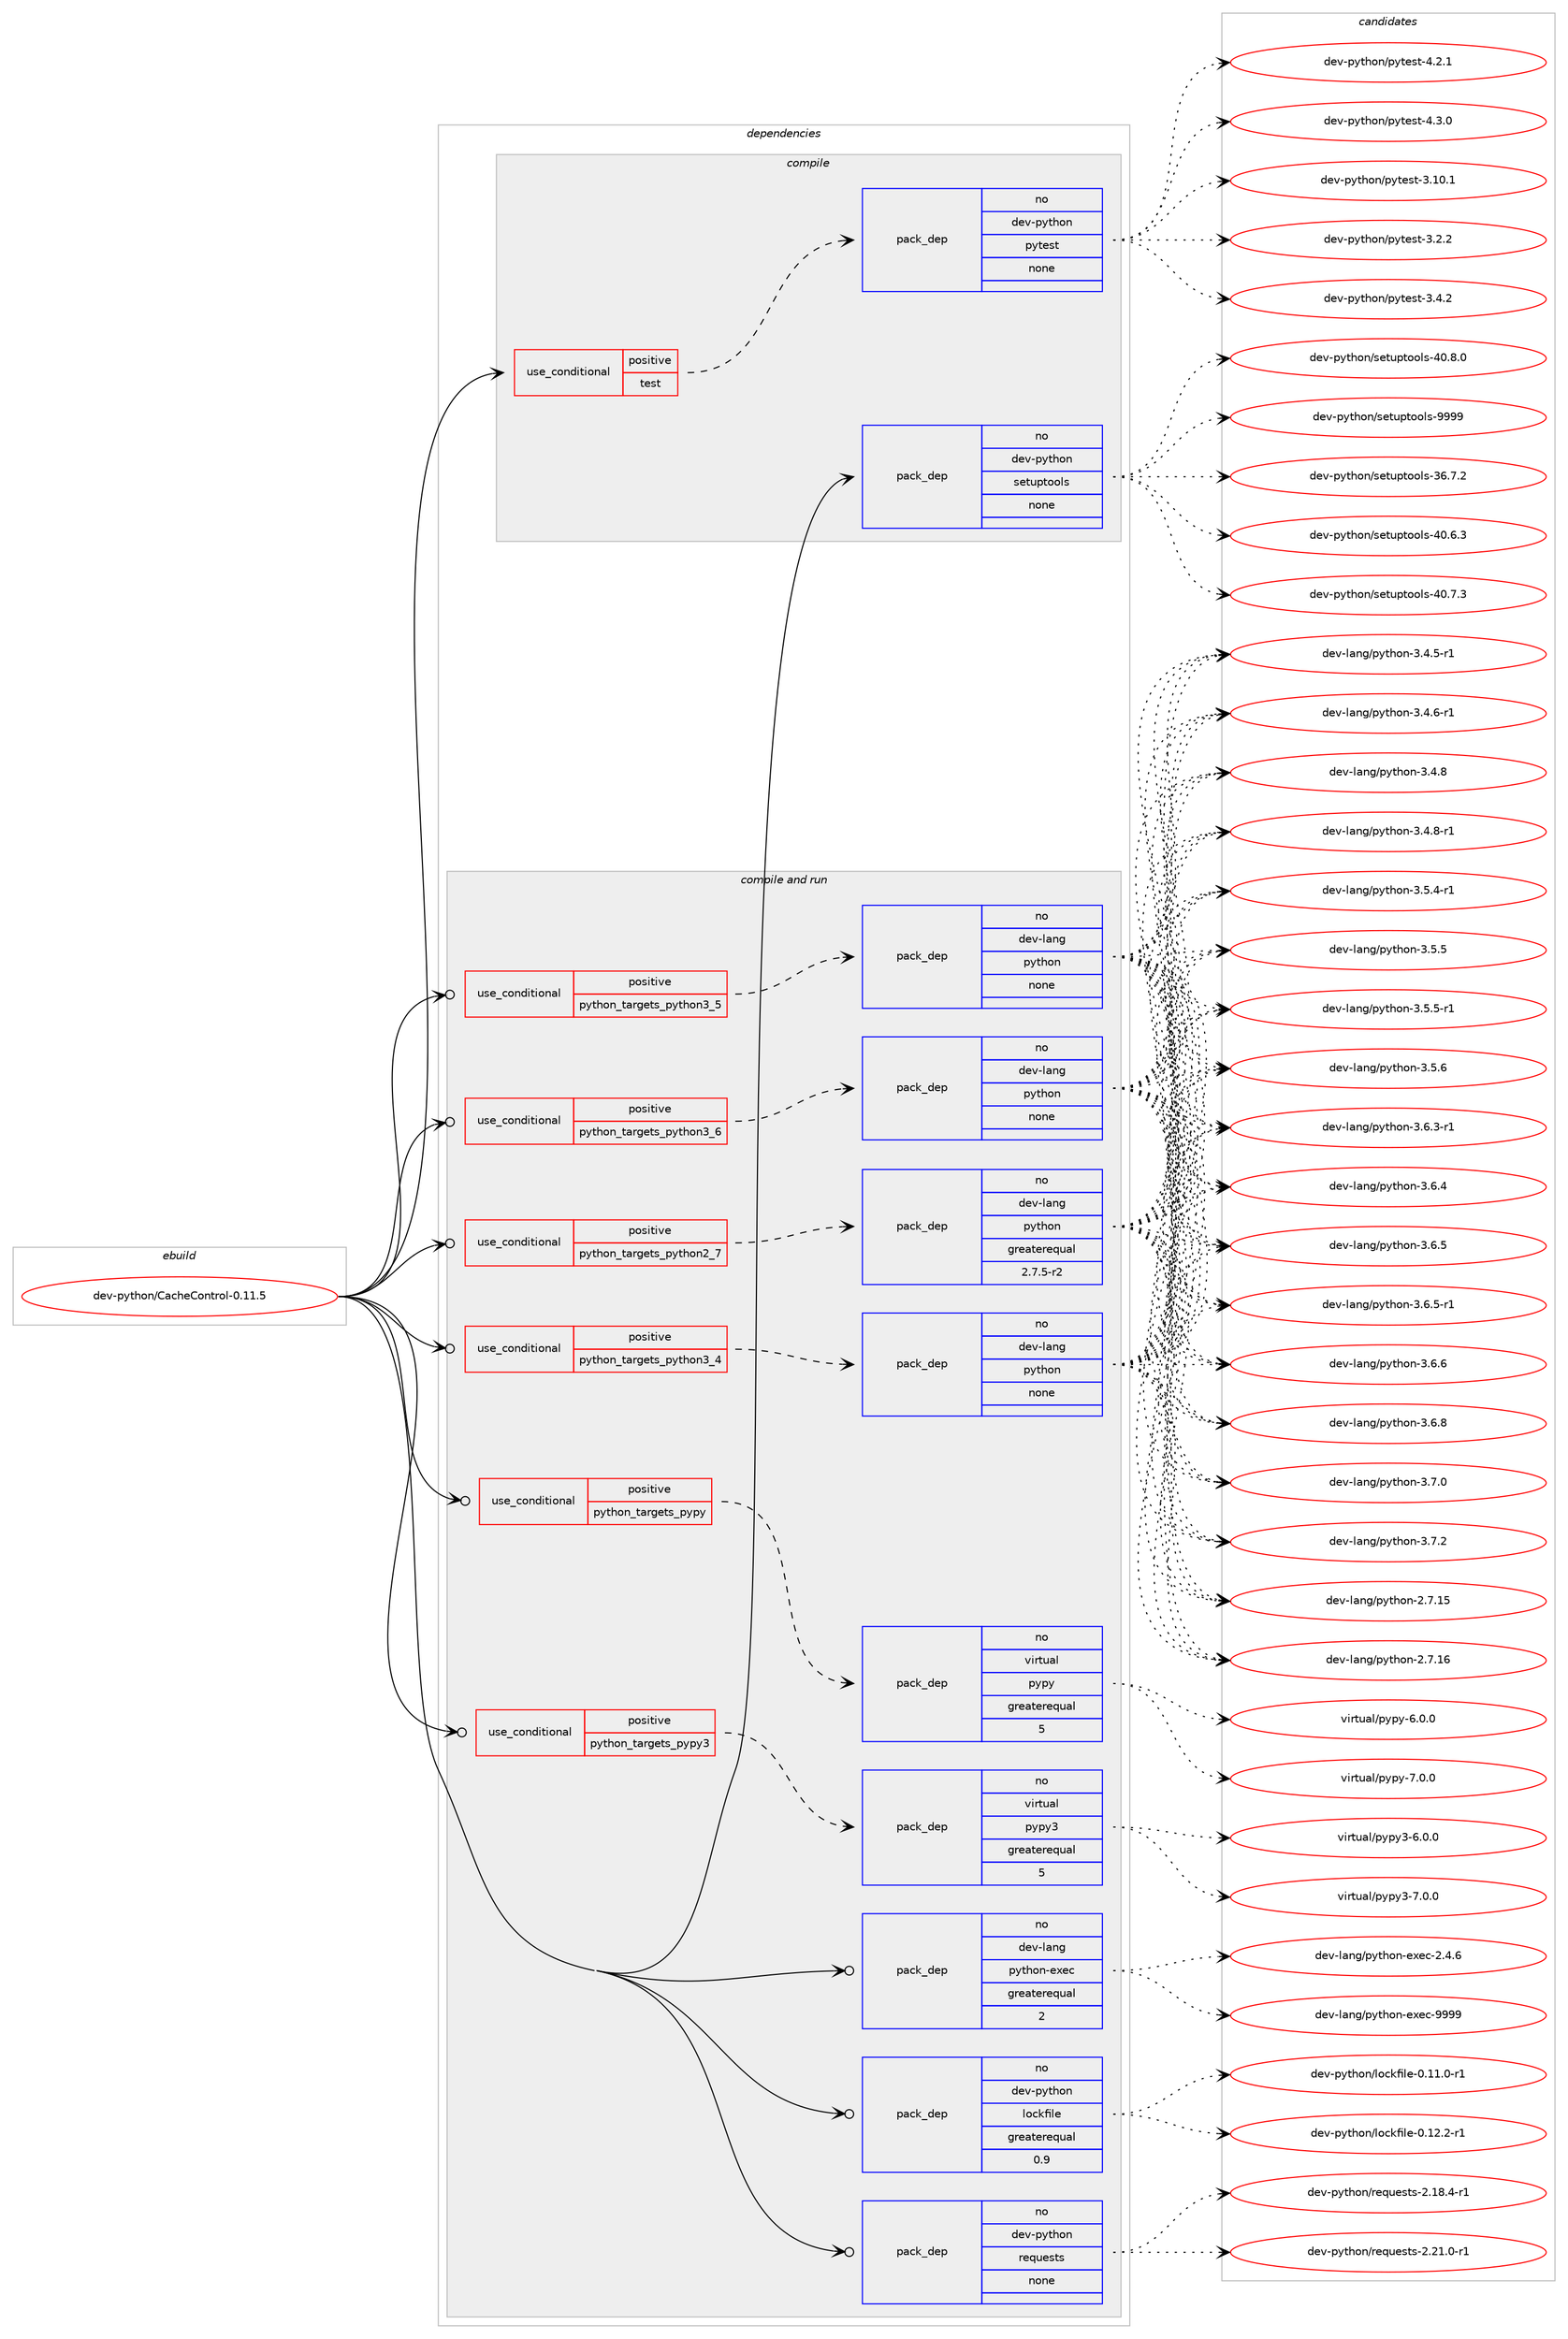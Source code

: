 digraph prolog {

# *************
# Graph options
# *************

newrank=true;
concentrate=true;
compound=true;
graph [rankdir=LR,fontname=Helvetica,fontsize=10,ranksep=1.5];#, ranksep=2.5, nodesep=0.2];
edge  [arrowhead=vee];
node  [fontname=Helvetica,fontsize=10];

# **********
# The ebuild
# **********

subgraph cluster_leftcol {
color=gray;
rank=same;
label=<<i>ebuild</i>>;
id [label="dev-python/CacheControl-0.11.5", color=red, width=4, href="../dev-python/CacheControl-0.11.5.svg"];
}

# ****************
# The dependencies
# ****************

subgraph cluster_midcol {
color=gray;
label=<<i>dependencies</i>>;
subgraph cluster_compile {
fillcolor="#eeeeee";
style=filled;
label=<<i>compile</i>>;
subgraph cond370243 {
dependency1396606 [label=<<TABLE BORDER="0" CELLBORDER="1" CELLSPACING="0" CELLPADDING="4"><TR><TD ROWSPAN="3" CELLPADDING="10">use_conditional</TD></TR><TR><TD>positive</TD></TR><TR><TD>test</TD></TR></TABLE>>, shape=none, color=red];
subgraph pack1003139 {
dependency1396607 [label=<<TABLE BORDER="0" CELLBORDER="1" CELLSPACING="0" CELLPADDING="4" WIDTH="220"><TR><TD ROWSPAN="6" CELLPADDING="30">pack_dep</TD></TR><TR><TD WIDTH="110">no</TD></TR><TR><TD>dev-python</TD></TR><TR><TD>pytest</TD></TR><TR><TD>none</TD></TR><TR><TD></TD></TR></TABLE>>, shape=none, color=blue];
}
dependency1396606:e -> dependency1396607:w [weight=20,style="dashed",arrowhead="vee"];
}
id:e -> dependency1396606:w [weight=20,style="solid",arrowhead="vee"];
subgraph pack1003140 {
dependency1396608 [label=<<TABLE BORDER="0" CELLBORDER="1" CELLSPACING="0" CELLPADDING="4" WIDTH="220"><TR><TD ROWSPAN="6" CELLPADDING="30">pack_dep</TD></TR><TR><TD WIDTH="110">no</TD></TR><TR><TD>dev-python</TD></TR><TR><TD>setuptools</TD></TR><TR><TD>none</TD></TR><TR><TD></TD></TR></TABLE>>, shape=none, color=blue];
}
id:e -> dependency1396608:w [weight=20,style="solid",arrowhead="vee"];
}
subgraph cluster_compileandrun {
fillcolor="#eeeeee";
style=filled;
label=<<i>compile and run</i>>;
subgraph cond370244 {
dependency1396609 [label=<<TABLE BORDER="0" CELLBORDER="1" CELLSPACING="0" CELLPADDING="4"><TR><TD ROWSPAN="3" CELLPADDING="10">use_conditional</TD></TR><TR><TD>positive</TD></TR><TR><TD>python_targets_pypy</TD></TR></TABLE>>, shape=none, color=red];
subgraph pack1003141 {
dependency1396610 [label=<<TABLE BORDER="0" CELLBORDER="1" CELLSPACING="0" CELLPADDING="4" WIDTH="220"><TR><TD ROWSPAN="6" CELLPADDING="30">pack_dep</TD></TR><TR><TD WIDTH="110">no</TD></TR><TR><TD>virtual</TD></TR><TR><TD>pypy</TD></TR><TR><TD>greaterequal</TD></TR><TR><TD>5</TD></TR></TABLE>>, shape=none, color=blue];
}
dependency1396609:e -> dependency1396610:w [weight=20,style="dashed",arrowhead="vee"];
}
id:e -> dependency1396609:w [weight=20,style="solid",arrowhead="odotvee"];
subgraph cond370245 {
dependency1396611 [label=<<TABLE BORDER="0" CELLBORDER="1" CELLSPACING="0" CELLPADDING="4"><TR><TD ROWSPAN="3" CELLPADDING="10">use_conditional</TD></TR><TR><TD>positive</TD></TR><TR><TD>python_targets_pypy3</TD></TR></TABLE>>, shape=none, color=red];
subgraph pack1003142 {
dependency1396612 [label=<<TABLE BORDER="0" CELLBORDER="1" CELLSPACING="0" CELLPADDING="4" WIDTH="220"><TR><TD ROWSPAN="6" CELLPADDING="30">pack_dep</TD></TR><TR><TD WIDTH="110">no</TD></TR><TR><TD>virtual</TD></TR><TR><TD>pypy3</TD></TR><TR><TD>greaterequal</TD></TR><TR><TD>5</TD></TR></TABLE>>, shape=none, color=blue];
}
dependency1396611:e -> dependency1396612:w [weight=20,style="dashed",arrowhead="vee"];
}
id:e -> dependency1396611:w [weight=20,style="solid",arrowhead="odotvee"];
subgraph cond370246 {
dependency1396613 [label=<<TABLE BORDER="0" CELLBORDER="1" CELLSPACING="0" CELLPADDING="4"><TR><TD ROWSPAN="3" CELLPADDING="10">use_conditional</TD></TR><TR><TD>positive</TD></TR><TR><TD>python_targets_python2_7</TD></TR></TABLE>>, shape=none, color=red];
subgraph pack1003143 {
dependency1396614 [label=<<TABLE BORDER="0" CELLBORDER="1" CELLSPACING="0" CELLPADDING="4" WIDTH="220"><TR><TD ROWSPAN="6" CELLPADDING="30">pack_dep</TD></TR><TR><TD WIDTH="110">no</TD></TR><TR><TD>dev-lang</TD></TR><TR><TD>python</TD></TR><TR><TD>greaterequal</TD></TR><TR><TD>2.7.5-r2</TD></TR></TABLE>>, shape=none, color=blue];
}
dependency1396613:e -> dependency1396614:w [weight=20,style="dashed",arrowhead="vee"];
}
id:e -> dependency1396613:w [weight=20,style="solid",arrowhead="odotvee"];
subgraph cond370247 {
dependency1396615 [label=<<TABLE BORDER="0" CELLBORDER="1" CELLSPACING="0" CELLPADDING="4"><TR><TD ROWSPAN="3" CELLPADDING="10">use_conditional</TD></TR><TR><TD>positive</TD></TR><TR><TD>python_targets_python3_4</TD></TR></TABLE>>, shape=none, color=red];
subgraph pack1003144 {
dependency1396616 [label=<<TABLE BORDER="0" CELLBORDER="1" CELLSPACING="0" CELLPADDING="4" WIDTH="220"><TR><TD ROWSPAN="6" CELLPADDING="30">pack_dep</TD></TR><TR><TD WIDTH="110">no</TD></TR><TR><TD>dev-lang</TD></TR><TR><TD>python</TD></TR><TR><TD>none</TD></TR><TR><TD></TD></TR></TABLE>>, shape=none, color=blue];
}
dependency1396615:e -> dependency1396616:w [weight=20,style="dashed",arrowhead="vee"];
}
id:e -> dependency1396615:w [weight=20,style="solid",arrowhead="odotvee"];
subgraph cond370248 {
dependency1396617 [label=<<TABLE BORDER="0" CELLBORDER="1" CELLSPACING="0" CELLPADDING="4"><TR><TD ROWSPAN="3" CELLPADDING="10">use_conditional</TD></TR><TR><TD>positive</TD></TR><TR><TD>python_targets_python3_5</TD></TR></TABLE>>, shape=none, color=red];
subgraph pack1003145 {
dependency1396618 [label=<<TABLE BORDER="0" CELLBORDER="1" CELLSPACING="0" CELLPADDING="4" WIDTH="220"><TR><TD ROWSPAN="6" CELLPADDING="30">pack_dep</TD></TR><TR><TD WIDTH="110">no</TD></TR><TR><TD>dev-lang</TD></TR><TR><TD>python</TD></TR><TR><TD>none</TD></TR><TR><TD></TD></TR></TABLE>>, shape=none, color=blue];
}
dependency1396617:e -> dependency1396618:w [weight=20,style="dashed",arrowhead="vee"];
}
id:e -> dependency1396617:w [weight=20,style="solid",arrowhead="odotvee"];
subgraph cond370249 {
dependency1396619 [label=<<TABLE BORDER="0" CELLBORDER="1" CELLSPACING="0" CELLPADDING="4"><TR><TD ROWSPAN="3" CELLPADDING="10">use_conditional</TD></TR><TR><TD>positive</TD></TR><TR><TD>python_targets_python3_6</TD></TR></TABLE>>, shape=none, color=red];
subgraph pack1003146 {
dependency1396620 [label=<<TABLE BORDER="0" CELLBORDER="1" CELLSPACING="0" CELLPADDING="4" WIDTH="220"><TR><TD ROWSPAN="6" CELLPADDING="30">pack_dep</TD></TR><TR><TD WIDTH="110">no</TD></TR><TR><TD>dev-lang</TD></TR><TR><TD>python</TD></TR><TR><TD>none</TD></TR><TR><TD></TD></TR></TABLE>>, shape=none, color=blue];
}
dependency1396619:e -> dependency1396620:w [weight=20,style="dashed",arrowhead="vee"];
}
id:e -> dependency1396619:w [weight=20,style="solid",arrowhead="odotvee"];
subgraph pack1003147 {
dependency1396621 [label=<<TABLE BORDER="0" CELLBORDER="1" CELLSPACING="0" CELLPADDING="4" WIDTH="220"><TR><TD ROWSPAN="6" CELLPADDING="30">pack_dep</TD></TR><TR><TD WIDTH="110">no</TD></TR><TR><TD>dev-lang</TD></TR><TR><TD>python-exec</TD></TR><TR><TD>greaterequal</TD></TR><TR><TD>2</TD></TR></TABLE>>, shape=none, color=blue];
}
id:e -> dependency1396621:w [weight=20,style="solid",arrowhead="odotvee"];
subgraph pack1003148 {
dependency1396622 [label=<<TABLE BORDER="0" CELLBORDER="1" CELLSPACING="0" CELLPADDING="4" WIDTH="220"><TR><TD ROWSPAN="6" CELLPADDING="30">pack_dep</TD></TR><TR><TD WIDTH="110">no</TD></TR><TR><TD>dev-python</TD></TR><TR><TD>lockfile</TD></TR><TR><TD>greaterequal</TD></TR><TR><TD>0.9</TD></TR></TABLE>>, shape=none, color=blue];
}
id:e -> dependency1396622:w [weight=20,style="solid",arrowhead="odotvee"];
subgraph pack1003149 {
dependency1396623 [label=<<TABLE BORDER="0" CELLBORDER="1" CELLSPACING="0" CELLPADDING="4" WIDTH="220"><TR><TD ROWSPAN="6" CELLPADDING="30">pack_dep</TD></TR><TR><TD WIDTH="110">no</TD></TR><TR><TD>dev-python</TD></TR><TR><TD>requests</TD></TR><TR><TD>none</TD></TR><TR><TD></TD></TR></TABLE>>, shape=none, color=blue];
}
id:e -> dependency1396623:w [weight=20,style="solid",arrowhead="odotvee"];
}
subgraph cluster_run {
fillcolor="#eeeeee";
style=filled;
label=<<i>run</i>>;
}
}

# **************
# The candidates
# **************

subgraph cluster_choices {
rank=same;
color=gray;
label=<<i>candidates</i>>;

subgraph choice1003139 {
color=black;
nodesep=1;
choice100101118451121211161041111104711212111610111511645514649484649 [label="dev-python/pytest-3.10.1", color=red, width=4,href="../dev-python/pytest-3.10.1.svg"];
choice1001011184511212111610411111047112121116101115116455146504650 [label="dev-python/pytest-3.2.2", color=red, width=4,href="../dev-python/pytest-3.2.2.svg"];
choice1001011184511212111610411111047112121116101115116455146524650 [label="dev-python/pytest-3.4.2", color=red, width=4,href="../dev-python/pytest-3.4.2.svg"];
choice1001011184511212111610411111047112121116101115116455246504649 [label="dev-python/pytest-4.2.1", color=red, width=4,href="../dev-python/pytest-4.2.1.svg"];
choice1001011184511212111610411111047112121116101115116455246514648 [label="dev-python/pytest-4.3.0", color=red, width=4,href="../dev-python/pytest-4.3.0.svg"];
dependency1396607:e -> choice100101118451121211161041111104711212111610111511645514649484649:w [style=dotted,weight="100"];
dependency1396607:e -> choice1001011184511212111610411111047112121116101115116455146504650:w [style=dotted,weight="100"];
dependency1396607:e -> choice1001011184511212111610411111047112121116101115116455146524650:w [style=dotted,weight="100"];
dependency1396607:e -> choice1001011184511212111610411111047112121116101115116455246504649:w [style=dotted,weight="100"];
dependency1396607:e -> choice1001011184511212111610411111047112121116101115116455246514648:w [style=dotted,weight="100"];
}
subgraph choice1003140 {
color=black;
nodesep=1;
choice100101118451121211161041111104711510111611711211611111110811545515446554650 [label="dev-python/setuptools-36.7.2", color=red, width=4,href="../dev-python/setuptools-36.7.2.svg"];
choice100101118451121211161041111104711510111611711211611111110811545524846544651 [label="dev-python/setuptools-40.6.3", color=red, width=4,href="../dev-python/setuptools-40.6.3.svg"];
choice100101118451121211161041111104711510111611711211611111110811545524846554651 [label="dev-python/setuptools-40.7.3", color=red, width=4,href="../dev-python/setuptools-40.7.3.svg"];
choice100101118451121211161041111104711510111611711211611111110811545524846564648 [label="dev-python/setuptools-40.8.0", color=red, width=4,href="../dev-python/setuptools-40.8.0.svg"];
choice10010111845112121116104111110471151011161171121161111111081154557575757 [label="dev-python/setuptools-9999", color=red, width=4,href="../dev-python/setuptools-9999.svg"];
dependency1396608:e -> choice100101118451121211161041111104711510111611711211611111110811545515446554650:w [style=dotted,weight="100"];
dependency1396608:e -> choice100101118451121211161041111104711510111611711211611111110811545524846544651:w [style=dotted,weight="100"];
dependency1396608:e -> choice100101118451121211161041111104711510111611711211611111110811545524846554651:w [style=dotted,weight="100"];
dependency1396608:e -> choice100101118451121211161041111104711510111611711211611111110811545524846564648:w [style=dotted,weight="100"];
dependency1396608:e -> choice10010111845112121116104111110471151011161171121161111111081154557575757:w [style=dotted,weight="100"];
}
subgraph choice1003141 {
color=black;
nodesep=1;
choice1181051141161179710847112121112121455446484648 [label="virtual/pypy-6.0.0", color=red, width=4,href="../virtual/pypy-6.0.0.svg"];
choice1181051141161179710847112121112121455546484648 [label="virtual/pypy-7.0.0", color=red, width=4,href="../virtual/pypy-7.0.0.svg"];
dependency1396610:e -> choice1181051141161179710847112121112121455446484648:w [style=dotted,weight="100"];
dependency1396610:e -> choice1181051141161179710847112121112121455546484648:w [style=dotted,weight="100"];
}
subgraph choice1003142 {
color=black;
nodesep=1;
choice118105114116117971084711212111212151455446484648 [label="virtual/pypy3-6.0.0", color=red, width=4,href="../virtual/pypy3-6.0.0.svg"];
choice118105114116117971084711212111212151455546484648 [label="virtual/pypy3-7.0.0", color=red, width=4,href="../virtual/pypy3-7.0.0.svg"];
dependency1396612:e -> choice118105114116117971084711212111212151455446484648:w [style=dotted,weight="100"];
dependency1396612:e -> choice118105114116117971084711212111212151455546484648:w [style=dotted,weight="100"];
}
subgraph choice1003143 {
color=black;
nodesep=1;
choice10010111845108971101034711212111610411111045504655464953 [label="dev-lang/python-2.7.15", color=red, width=4,href="../dev-lang/python-2.7.15.svg"];
choice10010111845108971101034711212111610411111045504655464954 [label="dev-lang/python-2.7.16", color=red, width=4,href="../dev-lang/python-2.7.16.svg"];
choice1001011184510897110103471121211161041111104551465246534511449 [label="dev-lang/python-3.4.5-r1", color=red, width=4,href="../dev-lang/python-3.4.5-r1.svg"];
choice1001011184510897110103471121211161041111104551465246544511449 [label="dev-lang/python-3.4.6-r1", color=red, width=4,href="../dev-lang/python-3.4.6-r1.svg"];
choice100101118451089711010347112121116104111110455146524656 [label="dev-lang/python-3.4.8", color=red, width=4,href="../dev-lang/python-3.4.8.svg"];
choice1001011184510897110103471121211161041111104551465246564511449 [label="dev-lang/python-3.4.8-r1", color=red, width=4,href="../dev-lang/python-3.4.8-r1.svg"];
choice1001011184510897110103471121211161041111104551465346524511449 [label="dev-lang/python-3.5.4-r1", color=red, width=4,href="../dev-lang/python-3.5.4-r1.svg"];
choice100101118451089711010347112121116104111110455146534653 [label="dev-lang/python-3.5.5", color=red, width=4,href="../dev-lang/python-3.5.5.svg"];
choice1001011184510897110103471121211161041111104551465346534511449 [label="dev-lang/python-3.5.5-r1", color=red, width=4,href="../dev-lang/python-3.5.5-r1.svg"];
choice100101118451089711010347112121116104111110455146534654 [label="dev-lang/python-3.5.6", color=red, width=4,href="../dev-lang/python-3.5.6.svg"];
choice1001011184510897110103471121211161041111104551465446514511449 [label="dev-lang/python-3.6.3-r1", color=red, width=4,href="../dev-lang/python-3.6.3-r1.svg"];
choice100101118451089711010347112121116104111110455146544652 [label="dev-lang/python-3.6.4", color=red, width=4,href="../dev-lang/python-3.6.4.svg"];
choice100101118451089711010347112121116104111110455146544653 [label="dev-lang/python-3.6.5", color=red, width=4,href="../dev-lang/python-3.6.5.svg"];
choice1001011184510897110103471121211161041111104551465446534511449 [label="dev-lang/python-3.6.5-r1", color=red, width=4,href="../dev-lang/python-3.6.5-r1.svg"];
choice100101118451089711010347112121116104111110455146544654 [label="dev-lang/python-3.6.6", color=red, width=4,href="../dev-lang/python-3.6.6.svg"];
choice100101118451089711010347112121116104111110455146544656 [label="dev-lang/python-3.6.8", color=red, width=4,href="../dev-lang/python-3.6.8.svg"];
choice100101118451089711010347112121116104111110455146554648 [label="dev-lang/python-3.7.0", color=red, width=4,href="../dev-lang/python-3.7.0.svg"];
choice100101118451089711010347112121116104111110455146554650 [label="dev-lang/python-3.7.2", color=red, width=4,href="../dev-lang/python-3.7.2.svg"];
dependency1396614:e -> choice10010111845108971101034711212111610411111045504655464953:w [style=dotted,weight="100"];
dependency1396614:e -> choice10010111845108971101034711212111610411111045504655464954:w [style=dotted,weight="100"];
dependency1396614:e -> choice1001011184510897110103471121211161041111104551465246534511449:w [style=dotted,weight="100"];
dependency1396614:e -> choice1001011184510897110103471121211161041111104551465246544511449:w [style=dotted,weight="100"];
dependency1396614:e -> choice100101118451089711010347112121116104111110455146524656:w [style=dotted,weight="100"];
dependency1396614:e -> choice1001011184510897110103471121211161041111104551465246564511449:w [style=dotted,weight="100"];
dependency1396614:e -> choice1001011184510897110103471121211161041111104551465346524511449:w [style=dotted,weight="100"];
dependency1396614:e -> choice100101118451089711010347112121116104111110455146534653:w [style=dotted,weight="100"];
dependency1396614:e -> choice1001011184510897110103471121211161041111104551465346534511449:w [style=dotted,weight="100"];
dependency1396614:e -> choice100101118451089711010347112121116104111110455146534654:w [style=dotted,weight="100"];
dependency1396614:e -> choice1001011184510897110103471121211161041111104551465446514511449:w [style=dotted,weight="100"];
dependency1396614:e -> choice100101118451089711010347112121116104111110455146544652:w [style=dotted,weight="100"];
dependency1396614:e -> choice100101118451089711010347112121116104111110455146544653:w [style=dotted,weight="100"];
dependency1396614:e -> choice1001011184510897110103471121211161041111104551465446534511449:w [style=dotted,weight="100"];
dependency1396614:e -> choice100101118451089711010347112121116104111110455146544654:w [style=dotted,weight="100"];
dependency1396614:e -> choice100101118451089711010347112121116104111110455146544656:w [style=dotted,weight="100"];
dependency1396614:e -> choice100101118451089711010347112121116104111110455146554648:w [style=dotted,weight="100"];
dependency1396614:e -> choice100101118451089711010347112121116104111110455146554650:w [style=dotted,weight="100"];
}
subgraph choice1003144 {
color=black;
nodesep=1;
choice10010111845108971101034711212111610411111045504655464953 [label="dev-lang/python-2.7.15", color=red, width=4,href="../dev-lang/python-2.7.15.svg"];
choice10010111845108971101034711212111610411111045504655464954 [label="dev-lang/python-2.7.16", color=red, width=4,href="../dev-lang/python-2.7.16.svg"];
choice1001011184510897110103471121211161041111104551465246534511449 [label="dev-lang/python-3.4.5-r1", color=red, width=4,href="../dev-lang/python-3.4.5-r1.svg"];
choice1001011184510897110103471121211161041111104551465246544511449 [label="dev-lang/python-3.4.6-r1", color=red, width=4,href="../dev-lang/python-3.4.6-r1.svg"];
choice100101118451089711010347112121116104111110455146524656 [label="dev-lang/python-3.4.8", color=red, width=4,href="../dev-lang/python-3.4.8.svg"];
choice1001011184510897110103471121211161041111104551465246564511449 [label="dev-lang/python-3.4.8-r1", color=red, width=4,href="../dev-lang/python-3.4.8-r1.svg"];
choice1001011184510897110103471121211161041111104551465346524511449 [label="dev-lang/python-3.5.4-r1", color=red, width=4,href="../dev-lang/python-3.5.4-r1.svg"];
choice100101118451089711010347112121116104111110455146534653 [label="dev-lang/python-3.5.5", color=red, width=4,href="../dev-lang/python-3.5.5.svg"];
choice1001011184510897110103471121211161041111104551465346534511449 [label="dev-lang/python-3.5.5-r1", color=red, width=4,href="../dev-lang/python-3.5.5-r1.svg"];
choice100101118451089711010347112121116104111110455146534654 [label="dev-lang/python-3.5.6", color=red, width=4,href="../dev-lang/python-3.5.6.svg"];
choice1001011184510897110103471121211161041111104551465446514511449 [label="dev-lang/python-3.6.3-r1", color=red, width=4,href="../dev-lang/python-3.6.3-r1.svg"];
choice100101118451089711010347112121116104111110455146544652 [label="dev-lang/python-3.6.4", color=red, width=4,href="../dev-lang/python-3.6.4.svg"];
choice100101118451089711010347112121116104111110455146544653 [label="dev-lang/python-3.6.5", color=red, width=4,href="../dev-lang/python-3.6.5.svg"];
choice1001011184510897110103471121211161041111104551465446534511449 [label="dev-lang/python-3.6.5-r1", color=red, width=4,href="../dev-lang/python-3.6.5-r1.svg"];
choice100101118451089711010347112121116104111110455146544654 [label="dev-lang/python-3.6.6", color=red, width=4,href="../dev-lang/python-3.6.6.svg"];
choice100101118451089711010347112121116104111110455146544656 [label="dev-lang/python-3.6.8", color=red, width=4,href="../dev-lang/python-3.6.8.svg"];
choice100101118451089711010347112121116104111110455146554648 [label="dev-lang/python-3.7.0", color=red, width=4,href="../dev-lang/python-3.7.0.svg"];
choice100101118451089711010347112121116104111110455146554650 [label="dev-lang/python-3.7.2", color=red, width=4,href="../dev-lang/python-3.7.2.svg"];
dependency1396616:e -> choice10010111845108971101034711212111610411111045504655464953:w [style=dotted,weight="100"];
dependency1396616:e -> choice10010111845108971101034711212111610411111045504655464954:w [style=dotted,weight="100"];
dependency1396616:e -> choice1001011184510897110103471121211161041111104551465246534511449:w [style=dotted,weight="100"];
dependency1396616:e -> choice1001011184510897110103471121211161041111104551465246544511449:w [style=dotted,weight="100"];
dependency1396616:e -> choice100101118451089711010347112121116104111110455146524656:w [style=dotted,weight="100"];
dependency1396616:e -> choice1001011184510897110103471121211161041111104551465246564511449:w [style=dotted,weight="100"];
dependency1396616:e -> choice1001011184510897110103471121211161041111104551465346524511449:w [style=dotted,weight="100"];
dependency1396616:e -> choice100101118451089711010347112121116104111110455146534653:w [style=dotted,weight="100"];
dependency1396616:e -> choice1001011184510897110103471121211161041111104551465346534511449:w [style=dotted,weight="100"];
dependency1396616:e -> choice100101118451089711010347112121116104111110455146534654:w [style=dotted,weight="100"];
dependency1396616:e -> choice1001011184510897110103471121211161041111104551465446514511449:w [style=dotted,weight="100"];
dependency1396616:e -> choice100101118451089711010347112121116104111110455146544652:w [style=dotted,weight="100"];
dependency1396616:e -> choice100101118451089711010347112121116104111110455146544653:w [style=dotted,weight="100"];
dependency1396616:e -> choice1001011184510897110103471121211161041111104551465446534511449:w [style=dotted,weight="100"];
dependency1396616:e -> choice100101118451089711010347112121116104111110455146544654:w [style=dotted,weight="100"];
dependency1396616:e -> choice100101118451089711010347112121116104111110455146544656:w [style=dotted,weight="100"];
dependency1396616:e -> choice100101118451089711010347112121116104111110455146554648:w [style=dotted,weight="100"];
dependency1396616:e -> choice100101118451089711010347112121116104111110455146554650:w [style=dotted,weight="100"];
}
subgraph choice1003145 {
color=black;
nodesep=1;
choice10010111845108971101034711212111610411111045504655464953 [label="dev-lang/python-2.7.15", color=red, width=4,href="../dev-lang/python-2.7.15.svg"];
choice10010111845108971101034711212111610411111045504655464954 [label="dev-lang/python-2.7.16", color=red, width=4,href="../dev-lang/python-2.7.16.svg"];
choice1001011184510897110103471121211161041111104551465246534511449 [label="dev-lang/python-3.4.5-r1", color=red, width=4,href="../dev-lang/python-3.4.5-r1.svg"];
choice1001011184510897110103471121211161041111104551465246544511449 [label="dev-lang/python-3.4.6-r1", color=red, width=4,href="../dev-lang/python-3.4.6-r1.svg"];
choice100101118451089711010347112121116104111110455146524656 [label="dev-lang/python-3.4.8", color=red, width=4,href="../dev-lang/python-3.4.8.svg"];
choice1001011184510897110103471121211161041111104551465246564511449 [label="dev-lang/python-3.4.8-r1", color=red, width=4,href="../dev-lang/python-3.4.8-r1.svg"];
choice1001011184510897110103471121211161041111104551465346524511449 [label="dev-lang/python-3.5.4-r1", color=red, width=4,href="../dev-lang/python-3.5.4-r1.svg"];
choice100101118451089711010347112121116104111110455146534653 [label="dev-lang/python-3.5.5", color=red, width=4,href="../dev-lang/python-3.5.5.svg"];
choice1001011184510897110103471121211161041111104551465346534511449 [label="dev-lang/python-3.5.5-r1", color=red, width=4,href="../dev-lang/python-3.5.5-r1.svg"];
choice100101118451089711010347112121116104111110455146534654 [label="dev-lang/python-3.5.6", color=red, width=4,href="../dev-lang/python-3.5.6.svg"];
choice1001011184510897110103471121211161041111104551465446514511449 [label="dev-lang/python-3.6.3-r1", color=red, width=4,href="../dev-lang/python-3.6.3-r1.svg"];
choice100101118451089711010347112121116104111110455146544652 [label="dev-lang/python-3.6.4", color=red, width=4,href="../dev-lang/python-3.6.4.svg"];
choice100101118451089711010347112121116104111110455146544653 [label="dev-lang/python-3.6.5", color=red, width=4,href="../dev-lang/python-3.6.5.svg"];
choice1001011184510897110103471121211161041111104551465446534511449 [label="dev-lang/python-3.6.5-r1", color=red, width=4,href="../dev-lang/python-3.6.5-r1.svg"];
choice100101118451089711010347112121116104111110455146544654 [label="dev-lang/python-3.6.6", color=red, width=4,href="../dev-lang/python-3.6.6.svg"];
choice100101118451089711010347112121116104111110455146544656 [label="dev-lang/python-3.6.8", color=red, width=4,href="../dev-lang/python-3.6.8.svg"];
choice100101118451089711010347112121116104111110455146554648 [label="dev-lang/python-3.7.0", color=red, width=4,href="../dev-lang/python-3.7.0.svg"];
choice100101118451089711010347112121116104111110455146554650 [label="dev-lang/python-3.7.2", color=red, width=4,href="../dev-lang/python-3.7.2.svg"];
dependency1396618:e -> choice10010111845108971101034711212111610411111045504655464953:w [style=dotted,weight="100"];
dependency1396618:e -> choice10010111845108971101034711212111610411111045504655464954:w [style=dotted,weight="100"];
dependency1396618:e -> choice1001011184510897110103471121211161041111104551465246534511449:w [style=dotted,weight="100"];
dependency1396618:e -> choice1001011184510897110103471121211161041111104551465246544511449:w [style=dotted,weight="100"];
dependency1396618:e -> choice100101118451089711010347112121116104111110455146524656:w [style=dotted,weight="100"];
dependency1396618:e -> choice1001011184510897110103471121211161041111104551465246564511449:w [style=dotted,weight="100"];
dependency1396618:e -> choice1001011184510897110103471121211161041111104551465346524511449:w [style=dotted,weight="100"];
dependency1396618:e -> choice100101118451089711010347112121116104111110455146534653:w [style=dotted,weight="100"];
dependency1396618:e -> choice1001011184510897110103471121211161041111104551465346534511449:w [style=dotted,weight="100"];
dependency1396618:e -> choice100101118451089711010347112121116104111110455146534654:w [style=dotted,weight="100"];
dependency1396618:e -> choice1001011184510897110103471121211161041111104551465446514511449:w [style=dotted,weight="100"];
dependency1396618:e -> choice100101118451089711010347112121116104111110455146544652:w [style=dotted,weight="100"];
dependency1396618:e -> choice100101118451089711010347112121116104111110455146544653:w [style=dotted,weight="100"];
dependency1396618:e -> choice1001011184510897110103471121211161041111104551465446534511449:w [style=dotted,weight="100"];
dependency1396618:e -> choice100101118451089711010347112121116104111110455146544654:w [style=dotted,weight="100"];
dependency1396618:e -> choice100101118451089711010347112121116104111110455146544656:w [style=dotted,weight="100"];
dependency1396618:e -> choice100101118451089711010347112121116104111110455146554648:w [style=dotted,weight="100"];
dependency1396618:e -> choice100101118451089711010347112121116104111110455146554650:w [style=dotted,weight="100"];
}
subgraph choice1003146 {
color=black;
nodesep=1;
choice10010111845108971101034711212111610411111045504655464953 [label="dev-lang/python-2.7.15", color=red, width=4,href="../dev-lang/python-2.7.15.svg"];
choice10010111845108971101034711212111610411111045504655464954 [label="dev-lang/python-2.7.16", color=red, width=4,href="../dev-lang/python-2.7.16.svg"];
choice1001011184510897110103471121211161041111104551465246534511449 [label="dev-lang/python-3.4.5-r1", color=red, width=4,href="../dev-lang/python-3.4.5-r1.svg"];
choice1001011184510897110103471121211161041111104551465246544511449 [label="dev-lang/python-3.4.6-r1", color=red, width=4,href="../dev-lang/python-3.4.6-r1.svg"];
choice100101118451089711010347112121116104111110455146524656 [label="dev-lang/python-3.4.8", color=red, width=4,href="../dev-lang/python-3.4.8.svg"];
choice1001011184510897110103471121211161041111104551465246564511449 [label="dev-lang/python-3.4.8-r1", color=red, width=4,href="../dev-lang/python-3.4.8-r1.svg"];
choice1001011184510897110103471121211161041111104551465346524511449 [label="dev-lang/python-3.5.4-r1", color=red, width=4,href="../dev-lang/python-3.5.4-r1.svg"];
choice100101118451089711010347112121116104111110455146534653 [label="dev-lang/python-3.5.5", color=red, width=4,href="../dev-lang/python-3.5.5.svg"];
choice1001011184510897110103471121211161041111104551465346534511449 [label="dev-lang/python-3.5.5-r1", color=red, width=4,href="../dev-lang/python-3.5.5-r1.svg"];
choice100101118451089711010347112121116104111110455146534654 [label="dev-lang/python-3.5.6", color=red, width=4,href="../dev-lang/python-3.5.6.svg"];
choice1001011184510897110103471121211161041111104551465446514511449 [label="dev-lang/python-3.6.3-r1", color=red, width=4,href="../dev-lang/python-3.6.3-r1.svg"];
choice100101118451089711010347112121116104111110455146544652 [label="dev-lang/python-3.6.4", color=red, width=4,href="../dev-lang/python-3.6.4.svg"];
choice100101118451089711010347112121116104111110455146544653 [label="dev-lang/python-3.6.5", color=red, width=4,href="../dev-lang/python-3.6.5.svg"];
choice1001011184510897110103471121211161041111104551465446534511449 [label="dev-lang/python-3.6.5-r1", color=red, width=4,href="../dev-lang/python-3.6.5-r1.svg"];
choice100101118451089711010347112121116104111110455146544654 [label="dev-lang/python-3.6.6", color=red, width=4,href="../dev-lang/python-3.6.6.svg"];
choice100101118451089711010347112121116104111110455146544656 [label="dev-lang/python-3.6.8", color=red, width=4,href="../dev-lang/python-3.6.8.svg"];
choice100101118451089711010347112121116104111110455146554648 [label="dev-lang/python-3.7.0", color=red, width=4,href="../dev-lang/python-3.7.0.svg"];
choice100101118451089711010347112121116104111110455146554650 [label="dev-lang/python-3.7.2", color=red, width=4,href="../dev-lang/python-3.7.2.svg"];
dependency1396620:e -> choice10010111845108971101034711212111610411111045504655464953:w [style=dotted,weight="100"];
dependency1396620:e -> choice10010111845108971101034711212111610411111045504655464954:w [style=dotted,weight="100"];
dependency1396620:e -> choice1001011184510897110103471121211161041111104551465246534511449:w [style=dotted,weight="100"];
dependency1396620:e -> choice1001011184510897110103471121211161041111104551465246544511449:w [style=dotted,weight="100"];
dependency1396620:e -> choice100101118451089711010347112121116104111110455146524656:w [style=dotted,weight="100"];
dependency1396620:e -> choice1001011184510897110103471121211161041111104551465246564511449:w [style=dotted,weight="100"];
dependency1396620:e -> choice1001011184510897110103471121211161041111104551465346524511449:w [style=dotted,weight="100"];
dependency1396620:e -> choice100101118451089711010347112121116104111110455146534653:w [style=dotted,weight="100"];
dependency1396620:e -> choice1001011184510897110103471121211161041111104551465346534511449:w [style=dotted,weight="100"];
dependency1396620:e -> choice100101118451089711010347112121116104111110455146534654:w [style=dotted,weight="100"];
dependency1396620:e -> choice1001011184510897110103471121211161041111104551465446514511449:w [style=dotted,weight="100"];
dependency1396620:e -> choice100101118451089711010347112121116104111110455146544652:w [style=dotted,weight="100"];
dependency1396620:e -> choice100101118451089711010347112121116104111110455146544653:w [style=dotted,weight="100"];
dependency1396620:e -> choice1001011184510897110103471121211161041111104551465446534511449:w [style=dotted,weight="100"];
dependency1396620:e -> choice100101118451089711010347112121116104111110455146544654:w [style=dotted,weight="100"];
dependency1396620:e -> choice100101118451089711010347112121116104111110455146544656:w [style=dotted,weight="100"];
dependency1396620:e -> choice100101118451089711010347112121116104111110455146554648:w [style=dotted,weight="100"];
dependency1396620:e -> choice100101118451089711010347112121116104111110455146554650:w [style=dotted,weight="100"];
}
subgraph choice1003147 {
color=black;
nodesep=1;
choice1001011184510897110103471121211161041111104510112010199455046524654 [label="dev-lang/python-exec-2.4.6", color=red, width=4,href="../dev-lang/python-exec-2.4.6.svg"];
choice10010111845108971101034711212111610411111045101120101994557575757 [label="dev-lang/python-exec-9999", color=red, width=4,href="../dev-lang/python-exec-9999.svg"];
dependency1396621:e -> choice1001011184510897110103471121211161041111104510112010199455046524654:w [style=dotted,weight="100"];
dependency1396621:e -> choice10010111845108971101034711212111610411111045101120101994557575757:w [style=dotted,weight="100"];
}
subgraph choice1003148 {
color=black;
nodesep=1;
choice100101118451121211161041111104710811199107102105108101454846494946484511449 [label="dev-python/lockfile-0.11.0-r1", color=red, width=4,href="../dev-python/lockfile-0.11.0-r1.svg"];
choice100101118451121211161041111104710811199107102105108101454846495046504511449 [label="dev-python/lockfile-0.12.2-r1", color=red, width=4,href="../dev-python/lockfile-0.12.2-r1.svg"];
dependency1396622:e -> choice100101118451121211161041111104710811199107102105108101454846494946484511449:w [style=dotted,weight="100"];
dependency1396622:e -> choice100101118451121211161041111104710811199107102105108101454846495046504511449:w [style=dotted,weight="100"];
}
subgraph choice1003149 {
color=black;
nodesep=1;
choice1001011184511212111610411111047114101113117101115116115455046495646524511449 [label="dev-python/requests-2.18.4-r1", color=red, width=4,href="../dev-python/requests-2.18.4-r1.svg"];
choice1001011184511212111610411111047114101113117101115116115455046504946484511449 [label="dev-python/requests-2.21.0-r1", color=red, width=4,href="../dev-python/requests-2.21.0-r1.svg"];
dependency1396623:e -> choice1001011184511212111610411111047114101113117101115116115455046495646524511449:w [style=dotted,weight="100"];
dependency1396623:e -> choice1001011184511212111610411111047114101113117101115116115455046504946484511449:w [style=dotted,weight="100"];
}
}

}
